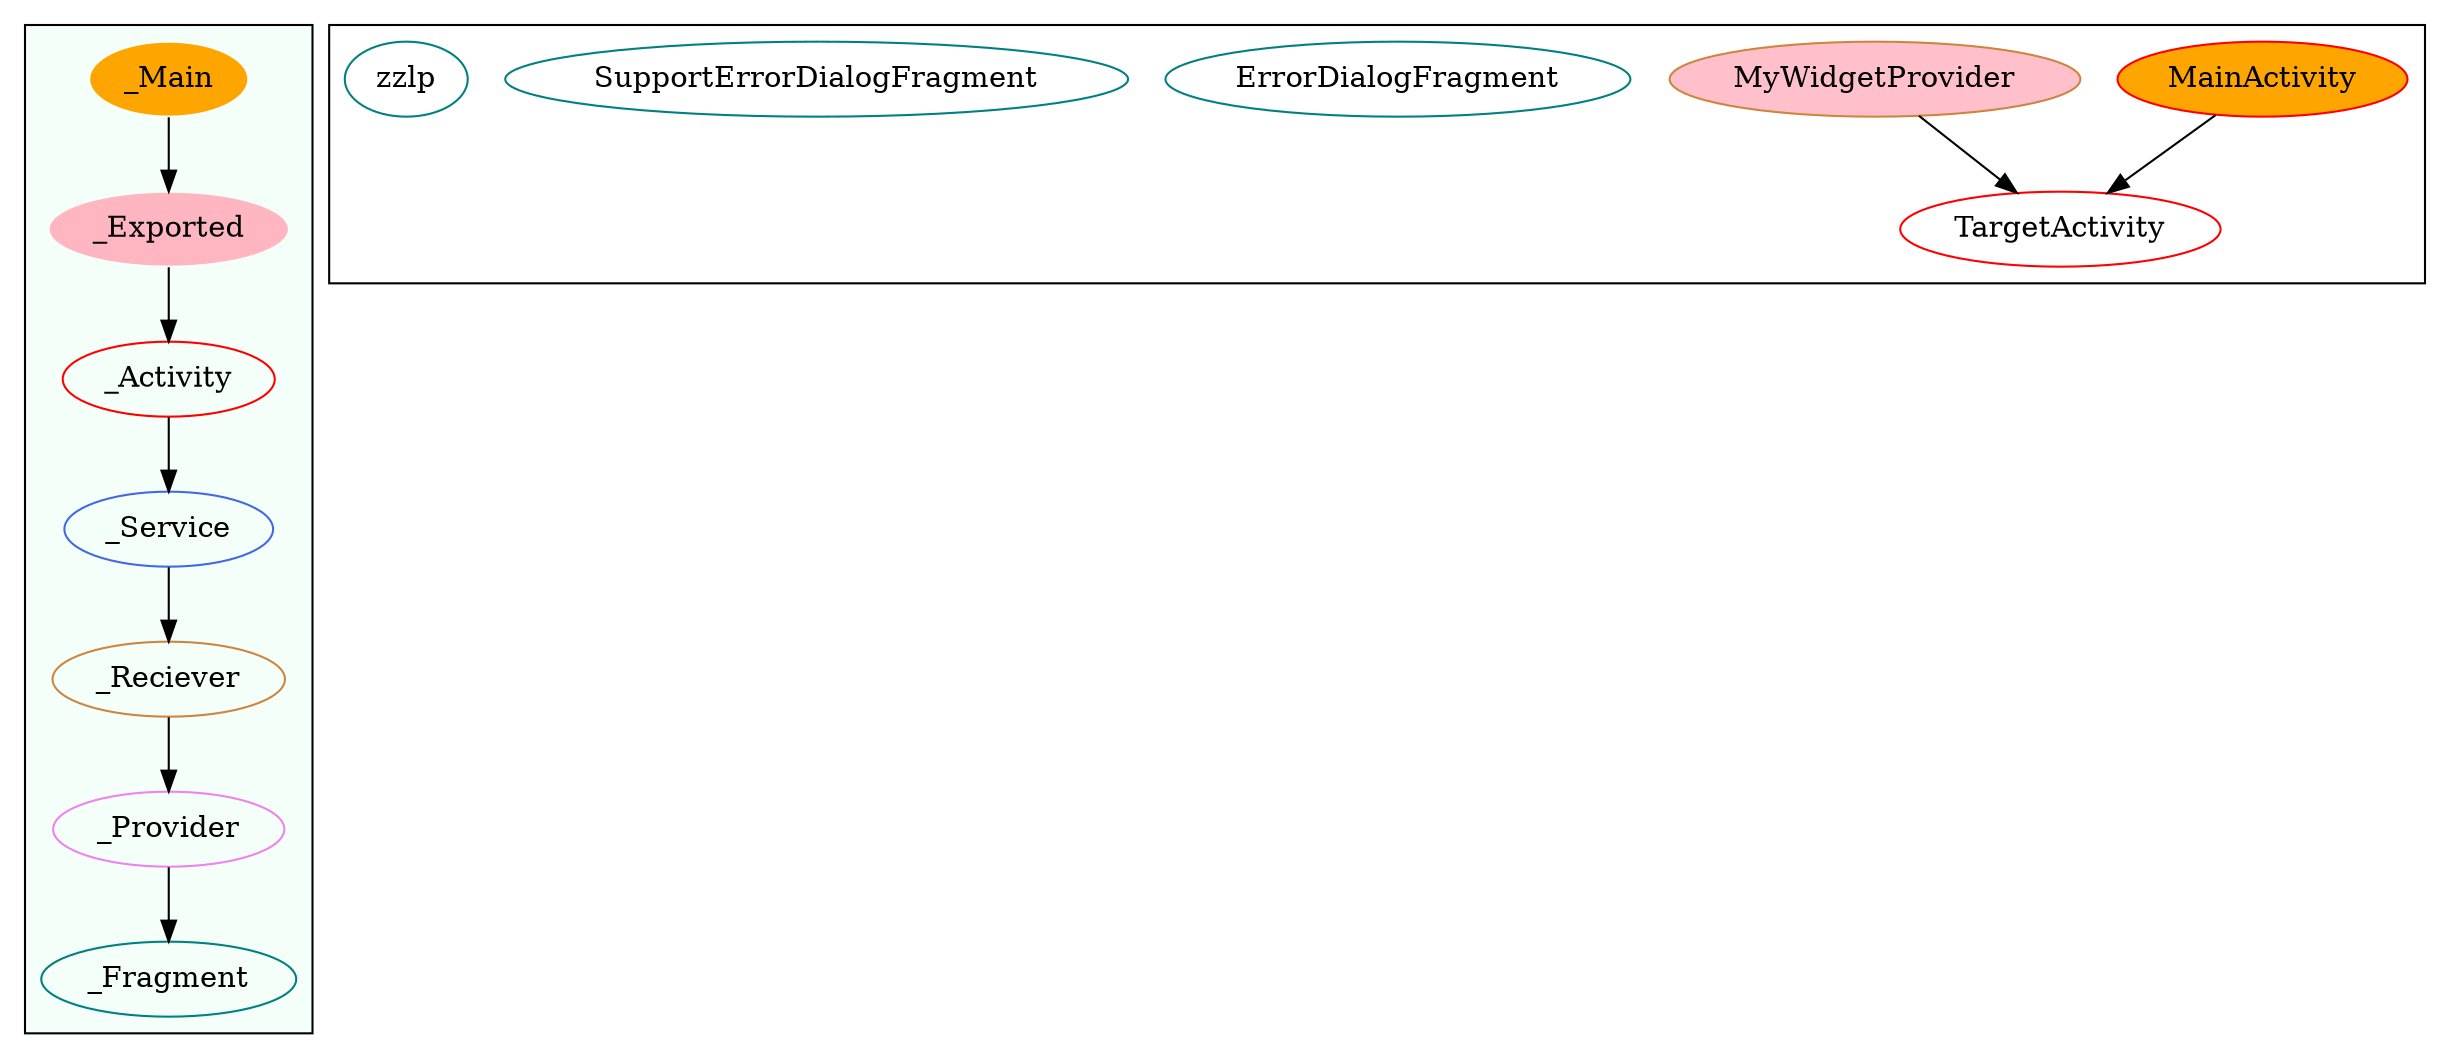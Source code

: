 digraph G {
subgraph cluster_legend{ 
bgcolor=mintcream;
_Activity[color = red];
_Service[color = royalblue];
_Provider[color = violet];
_Reciever[color = peru];
_Fragment[color = teal];
_Main[style=filled, fillcolor=orange, color = mintcream];
_Exported[style=filled, fillcolor=lightpink, color = mintcream];
_Main -> _Exported -> _Activity -> _Service -> _Reciever -> _Provider -> _Fragment; 
}
subgraph cluster_component{ 
TargetActivity[color = red];
MainActivity[style=filled, fillcolor=orange, color = red];
MyWidgetProvider[style=filled, fillcolor=pink, color = peru];
ErrorDialogFragment[color = teal];
SupportErrorDialogFragment[color = teal];
zzlp[color = teal];
MainActivity->TargetActivity;
MyWidgetProvider->TargetActivity;
}
}

